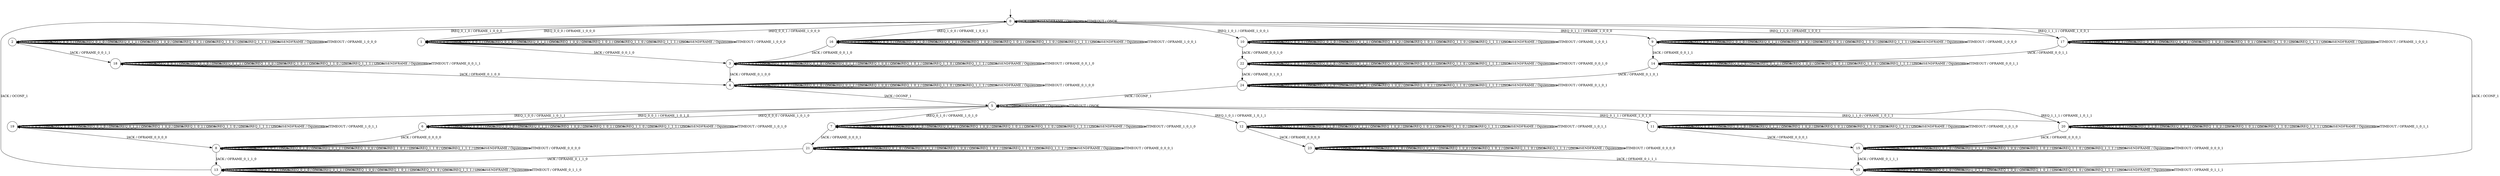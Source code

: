 digraph g {
__start0 [label="" shape="none"];

	s0 [shape="circle" label="0"];
	s1 [shape="circle" label="1"];
	s2 [shape="circle" label="2"];
	s3 [shape="circle" label="3"];
	s4 [shape="circle" label="4"];
	s5 [shape="circle" label="5"];
	s6 [shape="circle" label="6"];
	s7 [shape="circle" label="7"];
	s8 [shape="circle" label="8"];
	s9 [shape="circle" label="9"];
	s10 [shape="circle" label="10"];
	s11 [shape="circle" label="11"];
	s12 [shape="circle" label="12"];
	s13 [shape="circle" label="13"];
	s14 [shape="circle" label="14"];
	s15 [shape="circle" label="15"];
	s16 [shape="circle" label="16"];
	s17 [shape="circle" label="17"];
	s18 [shape="circle" label="18"];
	s19 [shape="circle" label="19"];
	s20 [shape="circle" label="20"];
	s21 [shape="circle" label="21"];
	s22 [shape="circle" label="22"];
	s23 [shape="circle" label="23"];
	s24 [shape="circle" label="24"];
	s25 [shape="circle" label="25"];
	s0 -> s0 [label="IACK / ONOK"];
	s0 -> s1 [label="IREQ_0_0_0 / OFRAME_1_0_0_0"];
	s0 -> s1 [label="IREQ_0_0_1 / OFRAME_1_0_0_0"];
	s0 -> s2 [label="IREQ_0_1_0 / OFRAME_1_0_0_0"];
	s0 -> s9 [label="IREQ_0_1_1 / OFRAME_1_0_0_0"];
	s0 -> s16 [label="IREQ_1_0_0 / OFRAME_1_0_0_1"];
	s0 -> s10 [label="IREQ_1_0_1 / OFRAME_1_0_0_1"];
	s0 -> s17 [label="IREQ_1_1_0 / OFRAME_1_0_0_1"];
	s0 -> s17 [label="IREQ_1_1_1 / OFRAME_1_0_0_1"];
	s0 -> s0 [label="ISENDFRAME / Oquiescence"];
	s0 -> s0 [label="ITIMEOUT / ONOK"];
	s1 -> s3 [label="IACK / OFRAME_0_0_1_0"];
	s1 -> s1 [label="IREQ_0_0_0 / ONOK"];
	s1 -> s1 [label="IREQ_0_0_1 / ONOK"];
	s1 -> s1 [label="IREQ_0_1_0 / ONOK"];
	s1 -> s1 [label="IREQ_0_1_1 / ONOK"];
	s1 -> s1 [label="IREQ_1_0_0 / ONOK"];
	s1 -> s1 [label="IREQ_1_0_1 / ONOK"];
	s1 -> s1 [label="IREQ_1_1_0 / ONOK"];
	s1 -> s1 [label="IREQ_1_1_1 / ONOK"];
	s1 -> s1 [label="ISENDFRAME / Oquiescence"];
	s1 -> s1 [label="ITIMEOUT / OFRAME_1_0_0_0"];
	s2 -> s18 [label="IACK / OFRAME_0_0_1_1"];
	s2 -> s2 [label="IREQ_0_0_0 / ONOK"];
	s2 -> s2 [label="IREQ_0_0_1 / ONOK"];
	s2 -> s2 [label="IREQ_0_1_0 / ONOK"];
	s2 -> s2 [label="IREQ_0_1_1 / ONOK"];
	s2 -> s2 [label="IREQ_1_0_0 / ONOK"];
	s2 -> s2 [label="IREQ_1_0_1 / ONOK"];
	s2 -> s2 [label="IREQ_1_1_0 / ONOK"];
	s2 -> s2 [label="IREQ_1_1_1 / ONOK"];
	s2 -> s2 [label="ISENDFRAME / Oquiescence"];
	s2 -> s2 [label="ITIMEOUT / OFRAME_1_0_0_0"];
	s3 -> s4 [label="IACK / OFRAME_0_1_0_0"];
	s3 -> s3 [label="IREQ_0_0_0 / ONOK"];
	s3 -> s3 [label="IREQ_0_0_1 / ONOK"];
	s3 -> s3 [label="IREQ_0_1_0 / ONOK"];
	s3 -> s3 [label="IREQ_0_1_1 / ONOK"];
	s3 -> s3 [label="IREQ_1_0_0 / ONOK"];
	s3 -> s3 [label="IREQ_1_0_1 / ONOK"];
	s3 -> s3 [label="IREQ_1_1_0 / ONOK"];
	s3 -> s3 [label="IREQ_1_1_1 / ONOK"];
	s3 -> s3 [label="ISENDFRAME / Oquiescence"];
	s3 -> s3 [label="ITIMEOUT / OFRAME_0_0_1_0"];
	s4 -> s5 [label="IACK / OCONF_1"];
	s4 -> s4 [label="IREQ_0_0_0 / ONOK"];
	s4 -> s4 [label="IREQ_0_0_1 / ONOK"];
	s4 -> s4 [label="IREQ_0_1_0 / ONOK"];
	s4 -> s4 [label="IREQ_0_1_1 / ONOK"];
	s4 -> s4 [label="IREQ_1_0_0 / ONOK"];
	s4 -> s4 [label="IREQ_1_0_1 / ONOK"];
	s4 -> s4 [label="IREQ_1_1_0 / ONOK"];
	s4 -> s4 [label="IREQ_1_1_1 / ONOK"];
	s4 -> s4 [label="ISENDFRAME / Oquiescence"];
	s4 -> s4 [label="ITIMEOUT / OFRAME_0_1_0_0"];
	s5 -> s5 [label="IACK / ONOK"];
	s5 -> s6 [label="IREQ_0_0_0 / OFRAME_1_0_1_0"];
	s5 -> s6 [label="IREQ_0_0_1 / OFRAME_1_0_1_0"];
	s5 -> s7 [label="IREQ_0_1_0 / OFRAME_1_0_1_0"];
	s5 -> s11 [label="IREQ_0_1_1 / OFRAME_1_0_1_0"];
	s5 -> s19 [label="IREQ_1_0_0 / OFRAME_1_0_1_1"];
	s5 -> s12 [label="IREQ_1_0_1 / OFRAME_1_0_1_1"];
	s5 -> s20 [label="IREQ_1_1_0 / OFRAME_1_0_1_1"];
	s5 -> s20 [label="IREQ_1_1_1 / OFRAME_1_0_1_1"];
	s5 -> s5 [label="ISENDFRAME / Oquiescence"];
	s5 -> s5 [label="ITIMEOUT / ONOK"];
	s6 -> s8 [label="IACK / OFRAME_0_0_0_0"];
	s6 -> s6 [label="IREQ_0_0_0 / ONOK"];
	s6 -> s6 [label="IREQ_0_0_1 / ONOK"];
	s6 -> s6 [label="IREQ_0_1_0 / ONOK"];
	s6 -> s6 [label="IREQ_0_1_1 / ONOK"];
	s6 -> s6 [label="IREQ_1_0_0 / ONOK"];
	s6 -> s6 [label="IREQ_1_0_1 / ONOK"];
	s6 -> s6 [label="IREQ_1_1_0 / ONOK"];
	s6 -> s6 [label="IREQ_1_1_1 / ONOK"];
	s6 -> s6 [label="ISENDFRAME / Oquiescence"];
	s6 -> s6 [label="ITIMEOUT / OFRAME_1_0_1_0"];
	s7 -> s21 [label="IACK / OFRAME_0_0_0_1"];
	s7 -> s7 [label="IREQ_0_0_0 / ONOK"];
	s7 -> s7 [label="IREQ_0_0_1 / ONOK"];
	s7 -> s7 [label="IREQ_0_1_0 / ONOK"];
	s7 -> s7 [label="IREQ_0_1_1 / ONOK"];
	s7 -> s7 [label="IREQ_1_0_0 / ONOK"];
	s7 -> s7 [label="IREQ_1_0_1 / ONOK"];
	s7 -> s7 [label="IREQ_1_1_0 / ONOK"];
	s7 -> s7 [label="IREQ_1_1_1 / ONOK"];
	s7 -> s7 [label="ISENDFRAME / Oquiescence"];
	s7 -> s7 [label="ITIMEOUT / OFRAME_1_0_1_0"];
	s8 -> s13 [label="IACK / OFRAME_0_1_1_0"];
	s8 -> s8 [label="IREQ_0_0_0 / ONOK"];
	s8 -> s8 [label="IREQ_0_0_1 / ONOK"];
	s8 -> s8 [label="IREQ_0_1_0 / ONOK"];
	s8 -> s8 [label="IREQ_0_1_1 / ONOK"];
	s8 -> s8 [label="IREQ_1_0_0 / ONOK"];
	s8 -> s8 [label="IREQ_1_0_1 / ONOK"];
	s8 -> s8 [label="IREQ_1_1_0 / ONOK"];
	s8 -> s8 [label="IREQ_1_1_1 / ONOK"];
	s8 -> s8 [label="ISENDFRAME / Oquiescence"];
	s8 -> s8 [label="ITIMEOUT / OFRAME_0_0_0_0"];
	s9 -> s14 [label="IACK / OFRAME_0_0_1_1"];
	s9 -> s9 [label="IREQ_0_0_0 / ONOK"];
	s9 -> s9 [label="IREQ_0_0_1 / ONOK"];
	s9 -> s9 [label="IREQ_0_1_0 / ONOK"];
	s9 -> s9 [label="IREQ_0_1_1 / ONOK"];
	s9 -> s9 [label="IREQ_1_0_0 / ONOK"];
	s9 -> s9 [label="IREQ_1_0_1 / ONOK"];
	s9 -> s9 [label="IREQ_1_1_0 / ONOK"];
	s9 -> s9 [label="IREQ_1_1_1 / ONOK"];
	s9 -> s9 [label="ISENDFRAME / Oquiescence"];
	s9 -> s9 [label="ITIMEOUT / OFRAME_1_0_0_0"];
	s10 -> s22 [label="IACK / OFRAME_0_0_1_0"];
	s10 -> s10 [label="IREQ_0_0_0 / ONOK"];
	s10 -> s10 [label="IREQ_0_0_1 / ONOK"];
	s10 -> s10 [label="IREQ_0_1_0 / ONOK"];
	s10 -> s10 [label="IREQ_0_1_1 / ONOK"];
	s10 -> s10 [label="IREQ_1_0_0 / ONOK"];
	s10 -> s10 [label="IREQ_1_0_1 / ONOK"];
	s10 -> s10 [label="IREQ_1_1_0 / ONOK"];
	s10 -> s10 [label="IREQ_1_1_1 / ONOK"];
	s10 -> s10 [label="ISENDFRAME / Oquiescence"];
	s10 -> s10 [label="ITIMEOUT / OFRAME_1_0_0_1"];
	s11 -> s15 [label="IACK / OFRAME_0_0_0_1"];
	s11 -> s11 [label="IREQ_0_0_0 / ONOK"];
	s11 -> s11 [label="IREQ_0_0_1 / ONOK"];
	s11 -> s11 [label="IREQ_0_1_0 / ONOK"];
	s11 -> s11 [label="IREQ_0_1_1 / ONOK"];
	s11 -> s11 [label="IREQ_1_0_0 / ONOK"];
	s11 -> s11 [label="IREQ_1_0_1 / ONOK"];
	s11 -> s11 [label="IREQ_1_1_0 / ONOK"];
	s11 -> s11 [label="IREQ_1_1_1 / ONOK"];
	s11 -> s11 [label="ISENDFRAME / Oquiescence"];
	s11 -> s11 [label="ITIMEOUT / OFRAME_1_0_1_0"];
	s12 -> s23 [label="IACK / OFRAME_0_0_0_0"];
	s12 -> s12 [label="IREQ_0_0_0 / ONOK"];
	s12 -> s12 [label="IREQ_0_0_1 / ONOK"];
	s12 -> s12 [label="IREQ_0_1_0 / ONOK"];
	s12 -> s12 [label="IREQ_0_1_1 / ONOK"];
	s12 -> s12 [label="IREQ_1_0_0 / ONOK"];
	s12 -> s12 [label="IREQ_1_0_1 / ONOK"];
	s12 -> s12 [label="IREQ_1_1_0 / ONOK"];
	s12 -> s12 [label="IREQ_1_1_1 / ONOK"];
	s12 -> s12 [label="ISENDFRAME / Oquiescence"];
	s12 -> s12 [label="ITIMEOUT / OFRAME_1_0_1_1"];
	s13 -> s0 [label="IACK / OCONF_1"];
	s13 -> s13 [label="IREQ_0_0_0 / ONOK"];
	s13 -> s13 [label="IREQ_0_0_1 / ONOK"];
	s13 -> s13 [label="IREQ_0_1_0 / ONOK"];
	s13 -> s13 [label="IREQ_0_1_1 / ONOK"];
	s13 -> s13 [label="IREQ_1_0_0 / ONOK"];
	s13 -> s13 [label="IREQ_1_0_1 / ONOK"];
	s13 -> s13 [label="IREQ_1_1_0 / ONOK"];
	s13 -> s13 [label="IREQ_1_1_1 / ONOK"];
	s13 -> s13 [label="ISENDFRAME / Oquiescence"];
	s13 -> s13 [label="ITIMEOUT / OFRAME_0_1_1_0"];
	s14 -> s24 [label="IACK / OFRAME_0_1_0_1"];
	s14 -> s14 [label="IREQ_0_0_0 / ONOK"];
	s14 -> s14 [label="IREQ_0_0_1 / ONOK"];
	s14 -> s14 [label="IREQ_0_1_0 / ONOK"];
	s14 -> s14 [label="IREQ_0_1_1 / ONOK"];
	s14 -> s14 [label="IREQ_1_0_0 / ONOK"];
	s14 -> s14 [label="IREQ_1_0_1 / ONOK"];
	s14 -> s14 [label="IREQ_1_1_0 / ONOK"];
	s14 -> s14 [label="IREQ_1_1_1 / ONOK"];
	s14 -> s14 [label="ISENDFRAME / Oquiescence"];
	s14 -> s14 [label="ITIMEOUT / OFRAME_0_0_1_1"];
	s15 -> s25 [label="IACK / OFRAME_0_1_1_1"];
	s15 -> s15 [label="IREQ_0_0_0 / ONOK"];
	s15 -> s15 [label="IREQ_0_0_1 / ONOK"];
	s15 -> s15 [label="IREQ_0_1_0 / ONOK"];
	s15 -> s15 [label="IREQ_0_1_1 / ONOK"];
	s15 -> s15 [label="IREQ_1_0_0 / ONOK"];
	s15 -> s15 [label="IREQ_1_0_1 / ONOK"];
	s15 -> s15 [label="IREQ_1_1_0 / ONOK"];
	s15 -> s15 [label="IREQ_1_1_1 / ONOK"];
	s15 -> s15 [label="ISENDFRAME / Oquiescence"];
	s15 -> s15 [label="ITIMEOUT / OFRAME_0_0_0_1"];
	s16 -> s3 [label="IACK / OFRAME_0_0_1_0"];
	s16 -> s16 [label="IREQ_0_0_0 / ONOK"];
	s16 -> s16 [label="IREQ_0_0_1 / ONOK"];
	s16 -> s16 [label="IREQ_0_1_0 / ONOK"];
	s16 -> s16 [label="IREQ_0_1_1 / ONOK"];
	s16 -> s16 [label="IREQ_1_0_0 / ONOK"];
	s16 -> s16 [label="IREQ_1_0_1 / ONOK"];
	s16 -> s16 [label="IREQ_1_1_0 / ONOK"];
	s16 -> s16 [label="IREQ_1_1_1 / ONOK"];
	s16 -> s16 [label="ISENDFRAME / Oquiescence"];
	s16 -> s16 [label="ITIMEOUT / OFRAME_1_0_0_1"];
	s17 -> s14 [label="IACK / OFRAME_0_0_1_1"];
	s17 -> s17 [label="IREQ_0_0_0 / ONOK"];
	s17 -> s17 [label="IREQ_0_0_1 / ONOK"];
	s17 -> s17 [label="IREQ_0_1_0 / ONOK"];
	s17 -> s17 [label="IREQ_0_1_1 / ONOK"];
	s17 -> s17 [label="IREQ_1_0_0 / ONOK"];
	s17 -> s17 [label="IREQ_1_0_1 / ONOK"];
	s17 -> s17 [label="IREQ_1_1_0 / ONOK"];
	s17 -> s17 [label="IREQ_1_1_1 / ONOK"];
	s17 -> s17 [label="ISENDFRAME / Oquiescence"];
	s17 -> s17 [label="ITIMEOUT / OFRAME_1_0_0_1"];
	s18 -> s4 [label="IACK / OFRAME_0_1_0_0"];
	s18 -> s18 [label="IREQ_0_0_0 / ONOK"];
	s18 -> s18 [label="IREQ_0_0_1 / ONOK"];
	s18 -> s18 [label="IREQ_0_1_0 / ONOK"];
	s18 -> s18 [label="IREQ_0_1_1 / ONOK"];
	s18 -> s18 [label="IREQ_1_0_0 / ONOK"];
	s18 -> s18 [label="IREQ_1_0_1 / ONOK"];
	s18 -> s18 [label="IREQ_1_1_0 / ONOK"];
	s18 -> s18 [label="IREQ_1_1_1 / ONOK"];
	s18 -> s18 [label="ISENDFRAME / Oquiescence"];
	s18 -> s18 [label="ITIMEOUT / OFRAME_0_0_1_1"];
	s19 -> s8 [label="IACK / OFRAME_0_0_0_0"];
	s19 -> s19 [label="IREQ_0_0_0 / ONOK"];
	s19 -> s19 [label="IREQ_0_0_1 / ONOK"];
	s19 -> s19 [label="IREQ_0_1_0 / ONOK"];
	s19 -> s19 [label="IREQ_0_1_1 / ONOK"];
	s19 -> s19 [label="IREQ_1_0_0 / ONOK"];
	s19 -> s19 [label="IREQ_1_0_1 / ONOK"];
	s19 -> s19 [label="IREQ_1_1_0 / ONOK"];
	s19 -> s19 [label="IREQ_1_1_1 / ONOK"];
	s19 -> s19 [label="ISENDFRAME / Oquiescence"];
	s19 -> s19 [label="ITIMEOUT / OFRAME_1_0_1_1"];
	s20 -> s15 [label="IACK / OFRAME_0_0_0_1"];
	s20 -> s20 [label="IREQ_0_0_0 / ONOK"];
	s20 -> s20 [label="IREQ_0_0_1 / ONOK"];
	s20 -> s20 [label="IREQ_0_1_0 / ONOK"];
	s20 -> s20 [label="IREQ_0_1_1 / ONOK"];
	s20 -> s20 [label="IREQ_1_0_0 / ONOK"];
	s20 -> s20 [label="IREQ_1_0_1 / ONOK"];
	s20 -> s20 [label="IREQ_1_1_0 / ONOK"];
	s20 -> s20 [label="IREQ_1_1_1 / ONOK"];
	s20 -> s20 [label="ISENDFRAME / Oquiescence"];
	s20 -> s20 [label="ITIMEOUT / OFRAME_1_0_1_1"];
	s21 -> s13 [label="IACK / OFRAME_0_1_1_0"];
	s21 -> s21 [label="IREQ_0_0_0 / ONOK"];
	s21 -> s21 [label="IREQ_0_0_1 / ONOK"];
	s21 -> s21 [label="IREQ_0_1_0 / ONOK"];
	s21 -> s21 [label="IREQ_0_1_1 / ONOK"];
	s21 -> s21 [label="IREQ_1_0_0 / ONOK"];
	s21 -> s21 [label="IREQ_1_0_1 / ONOK"];
	s21 -> s21 [label="IREQ_1_1_0 / ONOK"];
	s21 -> s21 [label="IREQ_1_1_1 / ONOK"];
	s21 -> s21 [label="ISENDFRAME / Oquiescence"];
	s21 -> s21 [label="ITIMEOUT / OFRAME_0_0_0_1"];
	s22 -> s24 [label="IACK / OFRAME_0_1_0_1"];
	s22 -> s22 [label="IREQ_0_0_0 / ONOK"];
	s22 -> s22 [label="IREQ_0_0_1 / ONOK"];
	s22 -> s22 [label="IREQ_0_1_0 / ONOK"];
	s22 -> s22 [label="IREQ_0_1_1 / ONOK"];
	s22 -> s22 [label="IREQ_1_0_0 / ONOK"];
	s22 -> s22 [label="IREQ_1_0_1 / ONOK"];
	s22 -> s22 [label="IREQ_1_1_0 / ONOK"];
	s22 -> s22 [label="IREQ_1_1_1 / ONOK"];
	s22 -> s22 [label="ISENDFRAME / Oquiescence"];
	s22 -> s22 [label="ITIMEOUT / OFRAME_0_0_1_0"];
	s23 -> s25 [label="IACK / OFRAME_0_1_1_1"];
	s23 -> s23 [label="IREQ_0_0_0 / ONOK"];
	s23 -> s23 [label="IREQ_0_0_1 / ONOK"];
	s23 -> s23 [label="IREQ_0_1_0 / ONOK"];
	s23 -> s23 [label="IREQ_0_1_1 / ONOK"];
	s23 -> s23 [label="IREQ_1_0_0 / ONOK"];
	s23 -> s23 [label="IREQ_1_0_1 / ONOK"];
	s23 -> s23 [label="IREQ_1_1_0 / ONOK"];
	s23 -> s23 [label="IREQ_1_1_1 / ONOK"];
	s23 -> s23 [label="ISENDFRAME / Oquiescence"];
	s23 -> s23 [label="ITIMEOUT / OFRAME_0_0_0_0"];
	s24 -> s5 [label="IACK / OCONF_1"];
	s24 -> s24 [label="IREQ_0_0_0 / ONOK"];
	s24 -> s24 [label="IREQ_0_0_1 / ONOK"];
	s24 -> s24 [label="IREQ_0_1_0 / ONOK"];
	s24 -> s24 [label="IREQ_0_1_1 / ONOK"];
	s24 -> s24 [label="IREQ_1_0_0 / ONOK"];
	s24 -> s24 [label="IREQ_1_0_1 / ONOK"];
	s24 -> s24 [label="IREQ_1_1_0 / ONOK"];
	s24 -> s24 [label="IREQ_1_1_1 / ONOK"];
	s24 -> s24 [label="ISENDFRAME / Oquiescence"];
	s24 -> s24 [label="ITIMEOUT / OFRAME_0_1_0_1"];
	s25 -> s0 [label="IACK / OCONF_1"];
	s25 -> s25 [label="IREQ_0_0_0 / ONOK"];
	s25 -> s25 [label="IREQ_0_0_1 / ONOK"];
	s25 -> s25 [label="IREQ_0_1_0 / ONOK"];
	s25 -> s25 [label="IREQ_0_1_1 / ONOK"];
	s25 -> s25 [label="IREQ_1_0_0 / ONOK"];
	s25 -> s25 [label="IREQ_1_0_1 / ONOK"];
	s25 -> s25 [label="IREQ_1_1_0 / ONOK"];
	s25 -> s25 [label="IREQ_1_1_1 / ONOK"];
	s25 -> s25 [label="ISENDFRAME / Oquiescence"];
	s25 -> s25 [label="ITIMEOUT / OFRAME_0_1_1_1"];

__start0 -> s0;
}
